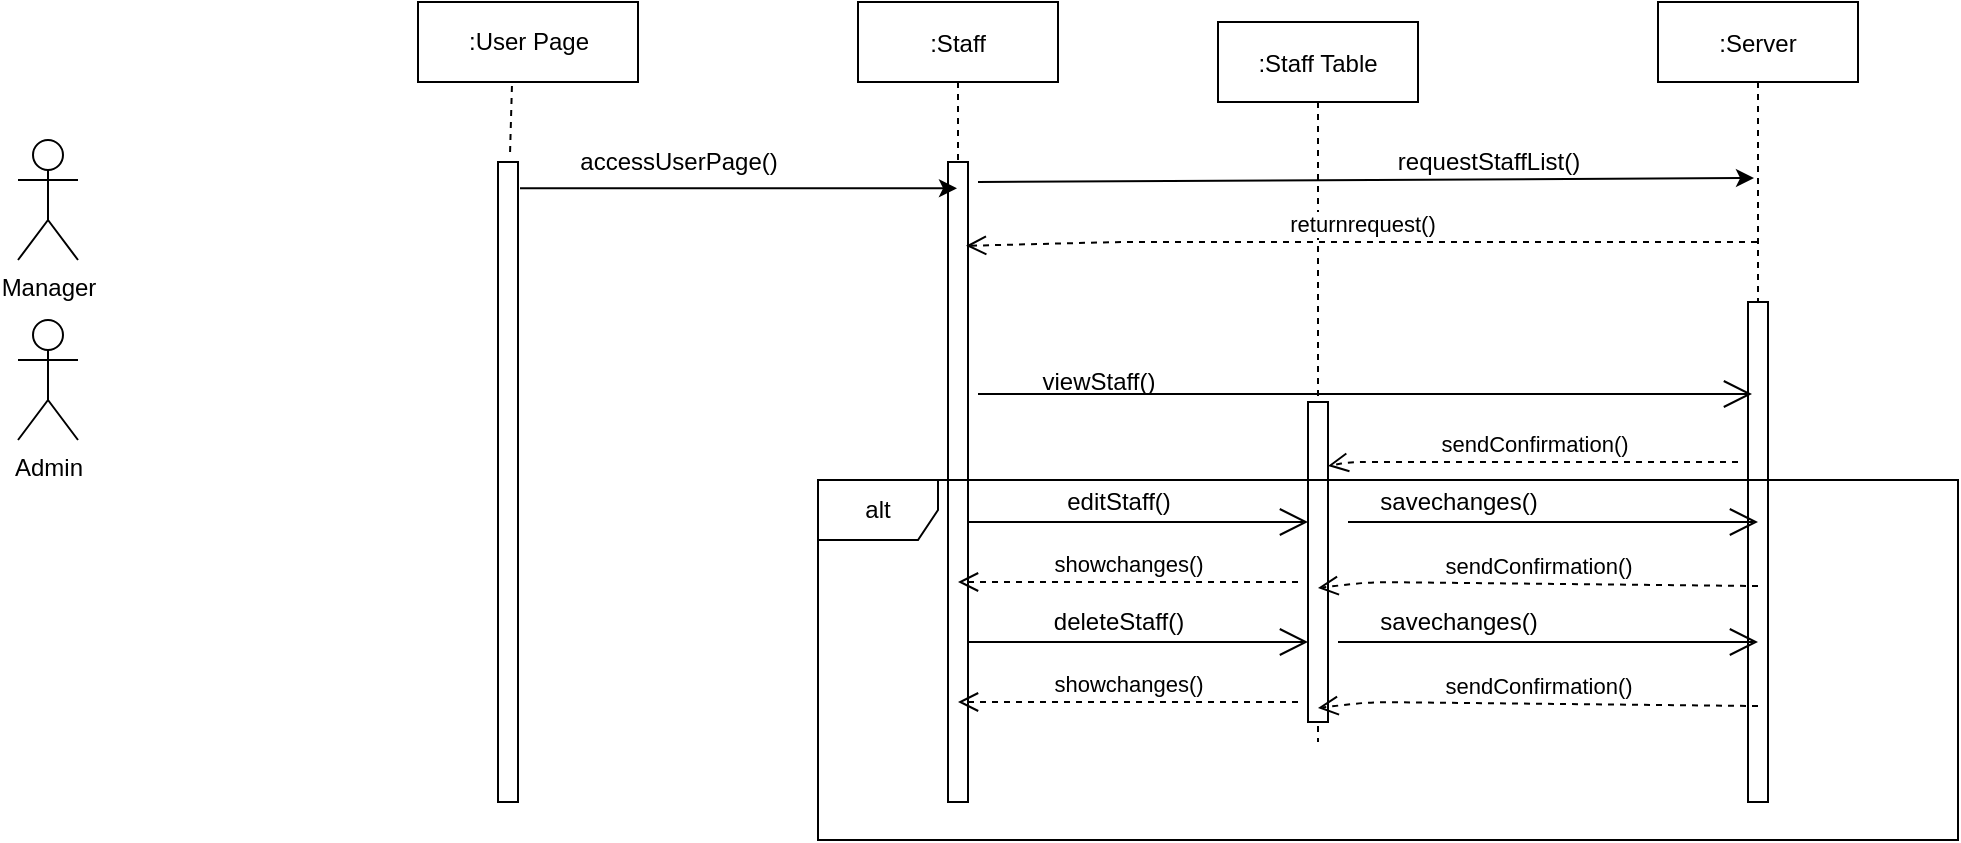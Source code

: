 <mxfile version="14.7.9" type="device"><diagram id="kgpKYQtTHZ0yAKxKKP6v" name="Page-1"><mxGraphModel dx="868" dy="450" grid="1" gridSize="10" guides="1" tooltips="1" connect="1" arrows="1" fold="1" page="1" pageScale="1" pageWidth="850" pageHeight="1100" math="0" shadow="0"><root><mxCell id="0"/><mxCell id="1" parent="0"/><mxCell id="4PM9U7sGTJF8ZJN5QZ6d-2" value="Admin" style="shape=umlActor;verticalLabelPosition=bottom;verticalAlign=top;html=1;" parent="1" vertex="1"><mxGeometry x="20" y="210" width="30" height="60" as="geometry"/></mxCell><mxCell id="4PM9U7sGTJF8ZJN5QZ6d-3" value="Manager" style="shape=umlActor;verticalLabelPosition=bottom;verticalAlign=top;html=1;" parent="1" vertex="1"><mxGeometry x="20" y="120" width="30" height="60" as="geometry"/></mxCell><mxCell id="Diy9kszeDKWDqARCIUAa-3" value="" style="html=1;points=[];perimeter=orthogonalPerimeter;" vertex="1" parent="1"><mxGeometry x="260" y="131" width="10" height="320" as="geometry"/></mxCell><mxCell id="Diy9kszeDKWDqARCIUAa-4" value=":Staff" style="shape=umlLifeline;perimeter=lifelinePerimeter;container=1;collapsible=0;recursiveResize=0;rounded=0;shadow=0;strokeWidth=1;" vertex="1" parent="1"><mxGeometry x="440" y="51" width="100" height="400" as="geometry"/></mxCell><mxCell id="Diy9kszeDKWDqARCIUAa-5" value="" style="points=[];perimeter=orthogonalPerimeter;rounded=0;shadow=0;strokeWidth=1;" vertex="1" parent="Diy9kszeDKWDqARCIUAa-4"><mxGeometry x="45" y="80" width="10" height="320" as="geometry"/></mxCell><mxCell id="Diy9kszeDKWDqARCIUAa-8" value=":Server" style="shape=umlLifeline;perimeter=lifelinePerimeter;container=1;collapsible=0;recursiveResize=0;rounded=0;shadow=0;strokeWidth=1;" vertex="1" parent="1"><mxGeometry x="840" y="51" width="100" height="400" as="geometry"/></mxCell><mxCell id="Diy9kszeDKWDqARCIUAa-9" value="" style="points=[];perimeter=orthogonalPerimeter;rounded=0;shadow=0;strokeWidth=1;" vertex="1" parent="Diy9kszeDKWDqARCIUAa-8"><mxGeometry x="45" y="150" width="10" height="250" as="geometry"/></mxCell><mxCell id="Diy9kszeDKWDqARCIUAa-10" value=":User Page" style="html=1;" vertex="1" parent="1"><mxGeometry x="220" y="51" width="110" height="40" as="geometry"/></mxCell><mxCell id="Diy9kszeDKWDqARCIUAa-11" value="" style="endArrow=none;dashed=1;html=1;exitX=0.427;exitY=1.05;exitDx=0;exitDy=0;exitPerimeter=0;entryX=0.6;entryY=-0.012;entryDx=0;entryDy=0;entryPerimeter=0;" edge="1" parent="1" source="Diy9kszeDKWDqARCIUAa-10" target="Diy9kszeDKWDqARCIUAa-3"><mxGeometry width="50" height="50" relative="1" as="geometry"><mxPoint x="580" y="231" as="sourcePoint"/><mxPoint x="630" y="181" as="targetPoint"/></mxGeometry></mxCell><mxCell id="Diy9kszeDKWDqARCIUAa-12" value=":Staff Table" style="shape=umlLifeline;perimeter=lifelinePerimeter;container=1;collapsible=0;recursiveResize=0;rounded=0;shadow=0;strokeWidth=1;" vertex="1" parent="1"><mxGeometry x="620" y="61" width="100" height="360" as="geometry"/></mxCell><mxCell id="Diy9kszeDKWDqARCIUAa-13" value="" style="endArrow=classic;html=1;exitX=1.1;exitY=0.041;exitDx=0;exitDy=0;exitPerimeter=0;" edge="1" parent="1" source="Diy9kszeDKWDqARCIUAa-3" target="Diy9kszeDKWDqARCIUAa-4"><mxGeometry width="50" height="50" relative="1" as="geometry"><mxPoint x="480" y="281" as="sourcePoint"/><mxPoint x="530" y="231" as="targetPoint"/></mxGeometry></mxCell><mxCell id="Diy9kszeDKWDqARCIUAa-14" value="accessUserPage()" style="text;html=1;align=center;verticalAlign=middle;resizable=0;points=[];autosize=1;strokeColor=none;" vertex="1" parent="1"><mxGeometry x="295" y="121" width="110" height="20" as="geometry"/></mxCell><mxCell id="Diy9kszeDKWDqARCIUAa-15" value="" style="endArrow=classic;html=1;entryX=0.48;entryY=0.22;entryDx=0;entryDy=0;entryPerimeter=0;" edge="1" parent="1" target="Diy9kszeDKWDqARCIUAa-8"><mxGeometry width="50" height="50" relative="1" as="geometry"><mxPoint x="500" y="141" as="sourcePoint"/><mxPoint x="840" y="151" as="targetPoint"/></mxGeometry></mxCell><mxCell id="Diy9kszeDKWDqARCIUAa-16" value="requestStaffList()" style="text;html=1;align=center;verticalAlign=middle;resizable=0;points=[];autosize=1;strokeColor=none;" vertex="1" parent="1"><mxGeometry x="700" y="121" width="110" height="20" as="geometry"/></mxCell><mxCell id="Diy9kszeDKWDqARCIUAa-17" value="returnrequest()" style="html=1;verticalAlign=bottom;endArrow=open;dashed=1;endSize=8;entryX=0.9;entryY=0.131;entryDx=0;entryDy=0;entryPerimeter=0;" edge="1" parent="1" source="Diy9kszeDKWDqARCIUAa-8" target="Diy9kszeDKWDqARCIUAa-5"><mxGeometry relative="1" as="geometry"><mxPoint x="550" y="251" as="sourcePoint"/><mxPoint x="470" y="251" as="targetPoint"/><Array as="points"><mxPoint x="570" y="171"/></Array></mxGeometry></mxCell><mxCell id="Diy9kszeDKWDqARCIUAa-18" value="" style="endArrow=open;endFill=1;endSize=12;html=1;entryX=0.2;entryY=0.184;entryDx=0;entryDy=0;entryPerimeter=0;" edge="1" parent="1" target="Diy9kszeDKWDqARCIUAa-9"><mxGeometry width="160" relative="1" as="geometry"><mxPoint x="500" y="247" as="sourcePoint"/><mxPoint x="670" y="251" as="targetPoint"/></mxGeometry></mxCell><mxCell id="Diy9kszeDKWDqARCIUAa-19" value="" style="html=1;points=[];perimeter=orthogonalPerimeter;" vertex="1" parent="1"><mxGeometry x="665" y="251" width="10" height="160" as="geometry"/></mxCell><mxCell id="Diy9kszeDKWDqARCIUAa-20" value="viewStaff()" style="text;html=1;align=center;verticalAlign=middle;resizable=0;points=[];autosize=1;strokeColor=none;" vertex="1" parent="1"><mxGeometry x="525" y="231" width="70" height="20" as="geometry"/></mxCell><mxCell id="Diy9kszeDKWDqARCIUAa-23" value="sendConfirmation()" style="html=1;verticalAlign=bottom;endArrow=open;dashed=1;endSize=8;" edge="1" parent="1"><mxGeometry relative="1" as="geometry"><mxPoint x="880" y="281" as="sourcePoint"/><mxPoint x="675" y="282.96" as="targetPoint"/><Array as="points"><mxPoint x="686" y="281.0"/></Array></mxGeometry></mxCell><mxCell id="Diy9kszeDKWDqARCIUAa-24" value="editStaff()" style="text;html=1;align=center;verticalAlign=middle;resizable=0;points=[];autosize=1;strokeColor=none;" vertex="1" parent="1"><mxGeometry x="535" y="291" width="70" height="20" as="geometry"/></mxCell><mxCell id="Diy9kszeDKWDqARCIUAa-25" value="" style="endArrow=open;endFill=1;endSize=12;html=1;" edge="1" parent="1"><mxGeometry width="160" relative="1" as="geometry"><mxPoint x="685" y="311" as="sourcePoint"/><mxPoint x="890" y="311" as="targetPoint"/><Array as="points"><mxPoint x="850" y="311"/></Array></mxGeometry></mxCell><mxCell id="Diy9kszeDKWDqARCIUAa-26" value="savechanges()" style="text;html=1;align=center;verticalAlign=middle;resizable=0;points=[];autosize=1;strokeColor=none;" vertex="1" parent="1"><mxGeometry x="695" y="291" width="90" height="20" as="geometry"/></mxCell><mxCell id="Diy9kszeDKWDqARCIUAa-27" value="sendConfirmation()" style="html=1;verticalAlign=bottom;endArrow=open;dashed=1;endSize=8;entryX=0.5;entryY=0.581;entryDx=0;entryDy=0;entryPerimeter=0;" edge="1" parent="1" target="Diy9kszeDKWDqARCIUAa-19"><mxGeometry relative="1" as="geometry"><mxPoint x="890" y="343" as="sourcePoint"/><mxPoint x="680" y="344" as="targetPoint"/><Array as="points"><mxPoint x="696" y="341.0"/></Array></mxGeometry></mxCell><mxCell id="Diy9kszeDKWDqARCIUAa-28" value="" style="endArrow=open;endFill=1;endSize=12;html=1;" edge="1" parent="1"><mxGeometry width="160" relative="1" as="geometry"><mxPoint x="495" y="311" as="sourcePoint"/><mxPoint x="665" y="311" as="targetPoint"/></mxGeometry></mxCell><mxCell id="Diy9kszeDKWDqARCIUAa-29" value="showchanges()" style="html=1;verticalAlign=bottom;endArrow=open;dashed=1;endSize=8;" edge="1" parent="1"><mxGeometry relative="1" as="geometry"><mxPoint x="660" y="341" as="sourcePoint"/><mxPoint x="490" y="341" as="targetPoint"/><Array as="points"><mxPoint x="517" y="341.0"/></Array></mxGeometry></mxCell><mxCell id="Diy9kszeDKWDqARCIUAa-30" value="deleteStaff()" style="text;html=1;align=center;verticalAlign=middle;resizable=0;points=[];autosize=1;strokeColor=none;" vertex="1" parent="1"><mxGeometry x="530" y="351" width="80" height="20" as="geometry"/></mxCell><mxCell id="Diy9kszeDKWDqARCIUAa-31" value="" style="endArrow=open;endFill=1;endSize=12;html=1;" edge="1" parent="1"><mxGeometry width="160" relative="1" as="geometry"><mxPoint x="680" y="371" as="sourcePoint"/><mxPoint x="890" y="371" as="targetPoint"/><Array as="points"><mxPoint x="850" y="371"/></Array></mxGeometry></mxCell><mxCell id="Diy9kszeDKWDqARCIUAa-32" value="savechanges()" style="text;html=1;align=center;verticalAlign=middle;resizable=0;points=[];autosize=1;strokeColor=none;" vertex="1" parent="1"><mxGeometry x="695" y="351" width="90" height="20" as="geometry"/></mxCell><mxCell id="Diy9kszeDKWDqARCIUAa-33" value="sendConfirmation()" style="html=1;verticalAlign=bottom;endArrow=open;dashed=1;endSize=8;entryX=0.5;entryY=0.956;entryDx=0;entryDy=0;entryPerimeter=0;" edge="1" parent="1" target="Diy9kszeDKWDqARCIUAa-19"><mxGeometry relative="1" as="geometry"><mxPoint x="890" y="403" as="sourcePoint"/><mxPoint x="680" y="404" as="targetPoint"/><Array as="points"><mxPoint x="696" y="401.0"/></Array></mxGeometry></mxCell><mxCell id="Diy9kszeDKWDqARCIUAa-34" value="" style="endArrow=open;endFill=1;endSize=12;html=1;" edge="1" parent="1"><mxGeometry width="160" relative="1" as="geometry"><mxPoint x="495" y="371" as="sourcePoint"/><mxPoint x="665" y="371" as="targetPoint"/></mxGeometry></mxCell><mxCell id="Diy9kszeDKWDqARCIUAa-35" value="showchanges()" style="html=1;verticalAlign=bottom;endArrow=open;dashed=1;endSize=8;" edge="1" parent="1"><mxGeometry relative="1" as="geometry"><mxPoint x="660" y="401" as="sourcePoint"/><mxPoint x="490" y="401" as="targetPoint"/><Array as="points"><mxPoint x="517" y="401.0"/></Array></mxGeometry></mxCell><mxCell id="Diy9kszeDKWDqARCIUAa-37" value="alt" style="shape=umlFrame;whiteSpace=wrap;html=1;" vertex="1" parent="1"><mxGeometry x="420" y="290" width="570" height="180" as="geometry"/></mxCell></root></mxGraphModel></diagram></mxfile>